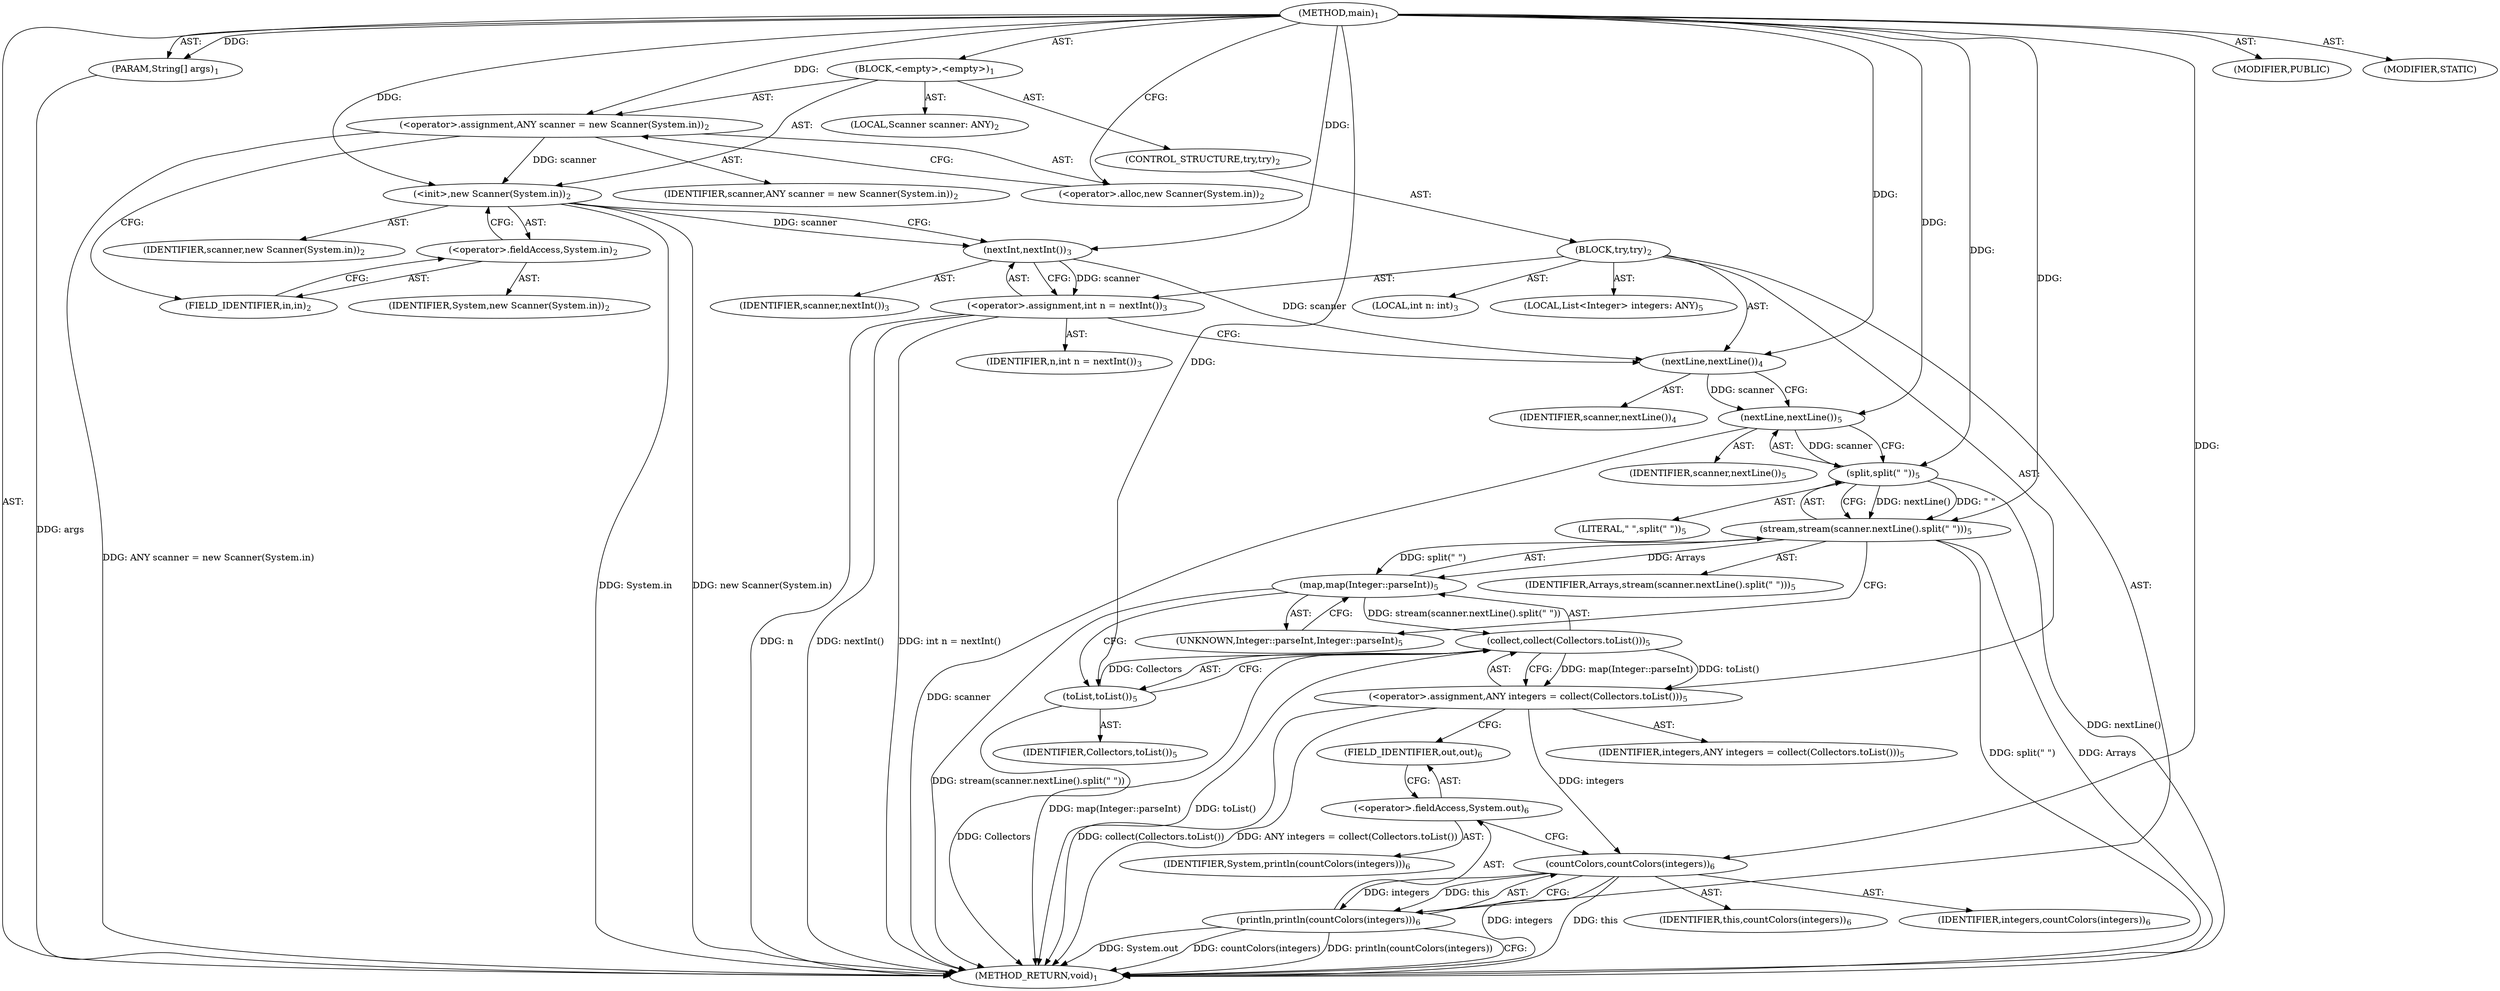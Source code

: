 digraph "main" {  
"19" [label = <(METHOD,main)<SUB>1</SUB>> ]
"20" [label = <(PARAM,String[] args)<SUB>1</SUB>> ]
"21" [label = <(BLOCK,&lt;empty&gt;,&lt;empty&gt;)<SUB>1</SUB>> ]
"4" [label = <(LOCAL,Scanner scanner: ANY)<SUB>2</SUB>> ]
"22" [label = <(&lt;operator&gt;.assignment,ANY scanner = new Scanner(System.in))<SUB>2</SUB>> ]
"23" [label = <(IDENTIFIER,scanner,ANY scanner = new Scanner(System.in))<SUB>2</SUB>> ]
"24" [label = <(&lt;operator&gt;.alloc,new Scanner(System.in))<SUB>2</SUB>> ]
"25" [label = <(&lt;init&gt;,new Scanner(System.in))<SUB>2</SUB>> ]
"3" [label = <(IDENTIFIER,scanner,new Scanner(System.in))<SUB>2</SUB>> ]
"26" [label = <(&lt;operator&gt;.fieldAccess,System.in)<SUB>2</SUB>> ]
"27" [label = <(IDENTIFIER,System,new Scanner(System.in))<SUB>2</SUB>> ]
"28" [label = <(FIELD_IDENTIFIER,in,in)<SUB>2</SUB>> ]
"29" [label = <(CONTROL_STRUCTURE,try,try)<SUB>2</SUB>> ]
"30" [label = <(BLOCK,try,try)<SUB>2</SUB>> ]
"31" [label = <(LOCAL,int n: int)<SUB>3</SUB>> ]
"32" [label = <(&lt;operator&gt;.assignment,int n = nextInt())<SUB>3</SUB>> ]
"33" [label = <(IDENTIFIER,n,int n = nextInt())<SUB>3</SUB>> ]
"34" [label = <(nextInt,nextInt())<SUB>3</SUB>> ]
"35" [label = <(IDENTIFIER,scanner,nextInt())<SUB>3</SUB>> ]
"36" [label = <(nextLine,nextLine())<SUB>4</SUB>> ]
"37" [label = <(IDENTIFIER,scanner,nextLine())<SUB>4</SUB>> ]
"38" [label = <(LOCAL,List&lt;Integer&gt; integers: ANY)<SUB>5</SUB>> ]
"39" [label = <(&lt;operator&gt;.assignment,ANY integers = collect(Collectors.toList()))<SUB>5</SUB>> ]
"40" [label = <(IDENTIFIER,integers,ANY integers = collect(Collectors.toList()))<SUB>5</SUB>> ]
"41" [label = <(collect,collect(Collectors.toList()))<SUB>5</SUB>> ]
"42" [label = <(map,map(Integer::parseInt))<SUB>5</SUB>> ]
"43" [label = <(stream,stream(scanner.nextLine().split(&quot; &quot;)))<SUB>5</SUB>> ]
"44" [label = <(IDENTIFIER,Arrays,stream(scanner.nextLine().split(&quot; &quot;)))<SUB>5</SUB>> ]
"45" [label = <(split,split(&quot; &quot;))<SUB>5</SUB>> ]
"46" [label = <(nextLine,nextLine())<SUB>5</SUB>> ]
"47" [label = <(IDENTIFIER,scanner,nextLine())<SUB>5</SUB>> ]
"48" [label = <(LITERAL,&quot; &quot;,split(&quot; &quot;))<SUB>5</SUB>> ]
"49" [label = <(UNKNOWN,Integer::parseInt,Integer::parseInt)<SUB>5</SUB>> ]
"50" [label = <(toList,toList())<SUB>5</SUB>> ]
"51" [label = <(IDENTIFIER,Collectors,toList())<SUB>5</SUB>> ]
"52" [label = <(println,println(countColors(integers)))<SUB>6</SUB>> ]
"53" [label = <(&lt;operator&gt;.fieldAccess,System.out)<SUB>6</SUB>> ]
"54" [label = <(IDENTIFIER,System,println(countColors(integers)))<SUB>6</SUB>> ]
"55" [label = <(FIELD_IDENTIFIER,out,out)<SUB>6</SUB>> ]
"56" [label = <(countColors,countColors(integers))<SUB>6</SUB>> ]
"57" [label = <(IDENTIFIER,this,countColors(integers))<SUB>6</SUB>> ]
"58" [label = <(IDENTIFIER,integers,countColors(integers))<SUB>6</SUB>> ]
"59" [label = <(MODIFIER,PUBLIC)> ]
"60" [label = <(MODIFIER,STATIC)> ]
"61" [label = <(METHOD_RETURN,void)<SUB>1</SUB>> ]
  "19" -> "20"  [ label = "AST: "] 
  "19" -> "21"  [ label = "AST: "] 
  "19" -> "59"  [ label = "AST: "] 
  "19" -> "60"  [ label = "AST: "] 
  "19" -> "61"  [ label = "AST: "] 
  "21" -> "4"  [ label = "AST: "] 
  "21" -> "22"  [ label = "AST: "] 
  "21" -> "25"  [ label = "AST: "] 
  "21" -> "29"  [ label = "AST: "] 
  "22" -> "23"  [ label = "AST: "] 
  "22" -> "24"  [ label = "AST: "] 
  "25" -> "3"  [ label = "AST: "] 
  "25" -> "26"  [ label = "AST: "] 
  "26" -> "27"  [ label = "AST: "] 
  "26" -> "28"  [ label = "AST: "] 
  "29" -> "30"  [ label = "AST: "] 
  "30" -> "31"  [ label = "AST: "] 
  "30" -> "32"  [ label = "AST: "] 
  "30" -> "36"  [ label = "AST: "] 
  "30" -> "38"  [ label = "AST: "] 
  "30" -> "39"  [ label = "AST: "] 
  "30" -> "52"  [ label = "AST: "] 
  "32" -> "33"  [ label = "AST: "] 
  "32" -> "34"  [ label = "AST: "] 
  "34" -> "35"  [ label = "AST: "] 
  "36" -> "37"  [ label = "AST: "] 
  "39" -> "40"  [ label = "AST: "] 
  "39" -> "41"  [ label = "AST: "] 
  "41" -> "42"  [ label = "AST: "] 
  "41" -> "50"  [ label = "AST: "] 
  "42" -> "43"  [ label = "AST: "] 
  "42" -> "49"  [ label = "AST: "] 
  "43" -> "44"  [ label = "AST: "] 
  "43" -> "45"  [ label = "AST: "] 
  "45" -> "46"  [ label = "AST: "] 
  "45" -> "48"  [ label = "AST: "] 
  "46" -> "47"  [ label = "AST: "] 
  "50" -> "51"  [ label = "AST: "] 
  "52" -> "53"  [ label = "AST: "] 
  "52" -> "56"  [ label = "AST: "] 
  "53" -> "54"  [ label = "AST: "] 
  "53" -> "55"  [ label = "AST: "] 
  "56" -> "57"  [ label = "AST: "] 
  "56" -> "58"  [ label = "AST: "] 
  "22" -> "28"  [ label = "CFG: "] 
  "25" -> "34"  [ label = "CFG: "] 
  "24" -> "22"  [ label = "CFG: "] 
  "26" -> "25"  [ label = "CFG: "] 
  "28" -> "26"  [ label = "CFG: "] 
  "32" -> "36"  [ label = "CFG: "] 
  "36" -> "46"  [ label = "CFG: "] 
  "39" -> "55"  [ label = "CFG: "] 
  "52" -> "61"  [ label = "CFG: "] 
  "34" -> "32"  [ label = "CFG: "] 
  "41" -> "39"  [ label = "CFG: "] 
  "53" -> "56"  [ label = "CFG: "] 
  "56" -> "52"  [ label = "CFG: "] 
  "42" -> "50"  [ label = "CFG: "] 
  "50" -> "41"  [ label = "CFG: "] 
  "55" -> "53"  [ label = "CFG: "] 
  "43" -> "49"  [ label = "CFG: "] 
  "49" -> "42"  [ label = "CFG: "] 
  "45" -> "43"  [ label = "CFG: "] 
  "46" -> "45"  [ label = "CFG: "] 
  "19" -> "24"  [ label = "CFG: "] 
  "20" -> "61"  [ label = "DDG: args"] 
  "22" -> "61"  [ label = "DDG: ANY scanner = new Scanner(System.in)"] 
  "25" -> "61"  [ label = "DDG: System.in"] 
  "25" -> "61"  [ label = "DDG: new Scanner(System.in)"] 
  "32" -> "61"  [ label = "DDG: n"] 
  "32" -> "61"  [ label = "DDG: nextInt()"] 
  "32" -> "61"  [ label = "DDG: int n = nextInt()"] 
  "46" -> "61"  [ label = "DDG: scanner"] 
  "45" -> "61"  [ label = "DDG: nextLine()"] 
  "43" -> "61"  [ label = "DDG: split(&quot; &quot;)"] 
  "42" -> "61"  [ label = "DDG: stream(scanner.nextLine().split(&quot; &quot;))"] 
  "41" -> "61"  [ label = "DDG: map(Integer::parseInt)"] 
  "41" -> "61"  [ label = "DDG: toList()"] 
  "39" -> "61"  [ label = "DDG: collect(Collectors.toList())"] 
  "39" -> "61"  [ label = "DDG: ANY integers = collect(Collectors.toList())"] 
  "52" -> "61"  [ label = "DDG: System.out"] 
  "56" -> "61"  [ label = "DDG: integers"] 
  "52" -> "61"  [ label = "DDG: countColors(integers)"] 
  "52" -> "61"  [ label = "DDG: println(countColors(integers))"] 
  "56" -> "61"  [ label = "DDG: this"] 
  "50" -> "61"  [ label = "DDG: Collectors"] 
  "43" -> "61"  [ label = "DDG: Arrays"] 
  "19" -> "20"  [ label = "DDG: "] 
  "19" -> "22"  [ label = "DDG: "] 
  "22" -> "25"  [ label = "DDG: scanner"] 
  "19" -> "25"  [ label = "DDG: "] 
  "34" -> "32"  [ label = "DDG: scanner"] 
  "41" -> "39"  [ label = "DDG: map(Integer::parseInt)"] 
  "41" -> "39"  [ label = "DDG: toList()"] 
  "34" -> "36"  [ label = "DDG: scanner"] 
  "19" -> "36"  [ label = "DDG: "] 
  "56" -> "52"  [ label = "DDG: this"] 
  "56" -> "52"  [ label = "DDG: integers"] 
  "25" -> "34"  [ label = "DDG: scanner"] 
  "19" -> "34"  [ label = "DDG: "] 
  "42" -> "41"  [ label = "DDG: stream(scanner.nextLine().split(&quot; &quot;))"] 
  "50" -> "41"  [ label = "DDG: Collectors"] 
  "19" -> "56"  [ label = "DDG: "] 
  "39" -> "56"  [ label = "DDG: integers"] 
  "43" -> "42"  [ label = "DDG: Arrays"] 
  "43" -> "42"  [ label = "DDG: split(&quot; &quot;)"] 
  "19" -> "50"  [ label = "DDG: "] 
  "19" -> "43"  [ label = "DDG: "] 
  "45" -> "43"  [ label = "DDG: nextLine()"] 
  "45" -> "43"  [ label = "DDG: &quot; &quot;"] 
  "46" -> "45"  [ label = "DDG: scanner"] 
  "19" -> "45"  [ label = "DDG: "] 
  "36" -> "46"  [ label = "DDG: scanner"] 
  "19" -> "46"  [ label = "DDG: "] 
}
